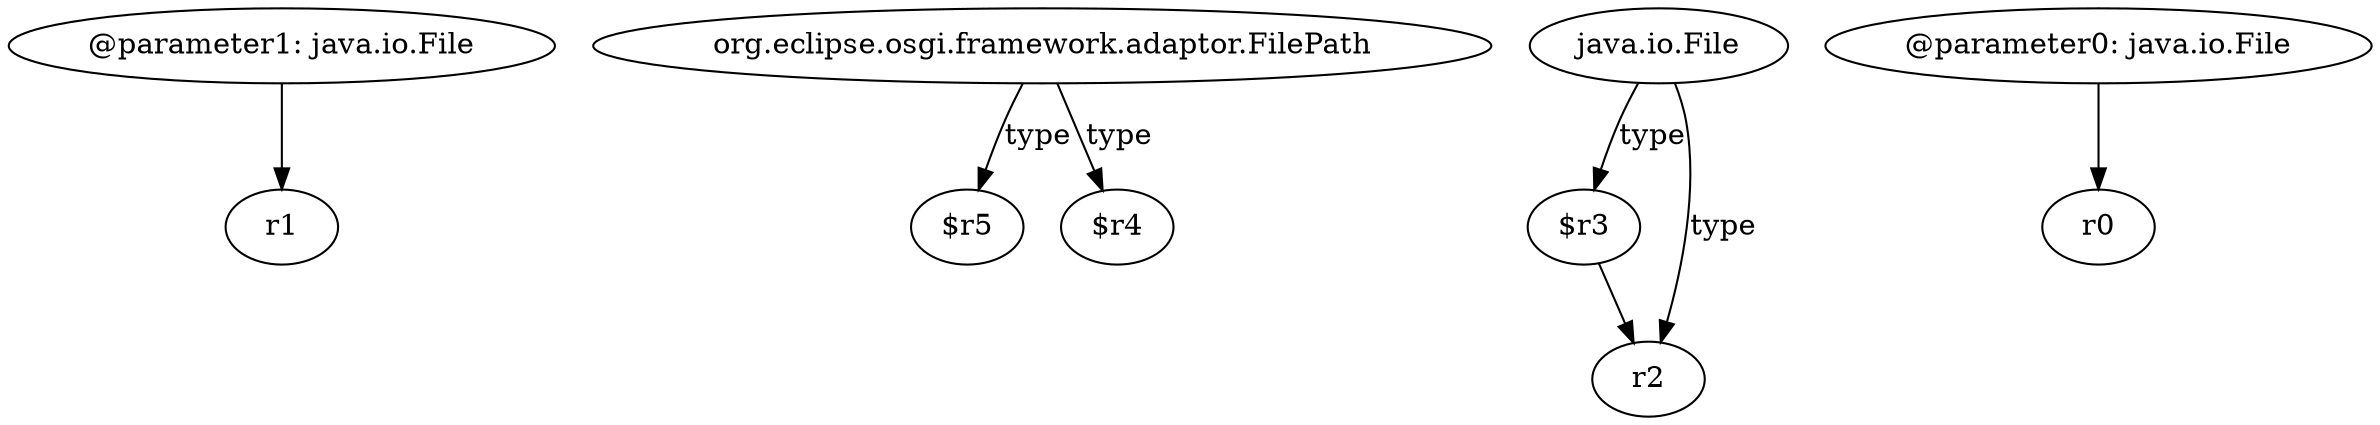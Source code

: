 digraph g {
0[label="@parameter1: java.io.File"]
1[label="r1"]
0->1[label=""]
2[label="org.eclipse.osgi.framework.adaptor.FilePath"]
3[label="$r5"]
2->3[label="type"]
4[label="$r3"]
5[label="r2"]
4->5[label=""]
6[label="$r4"]
2->6[label="type"]
7[label="java.io.File"]
7->5[label="type"]
7->4[label="type"]
8[label="@parameter0: java.io.File"]
9[label="r0"]
8->9[label=""]
}